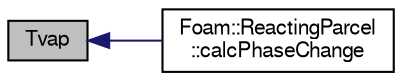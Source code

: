 digraph "Tvap"
{
  bgcolor="transparent";
  edge [fontname="FreeSans",fontsize="10",labelfontname="FreeSans",labelfontsize="10"];
  node [fontname="FreeSans",fontsize="10",shape=record];
  rankdir="LR";
  Node1 [label="Tvap",height=0.2,width=0.4,color="black", fillcolor="grey75", style="filled" fontcolor="black"];
  Node1 -> Node2 [dir="back",color="midnightblue",fontsize="10",style="solid",fontname="FreeSans"];
  Node2 [label="Foam::ReactingParcel\l::calcPhaseChange",height=0.2,width=0.4,color="black",URL="$a02030.html#a623a7991bedba1b8b242d4af39643a14",tooltip="Calculate Phase change. "];
}
